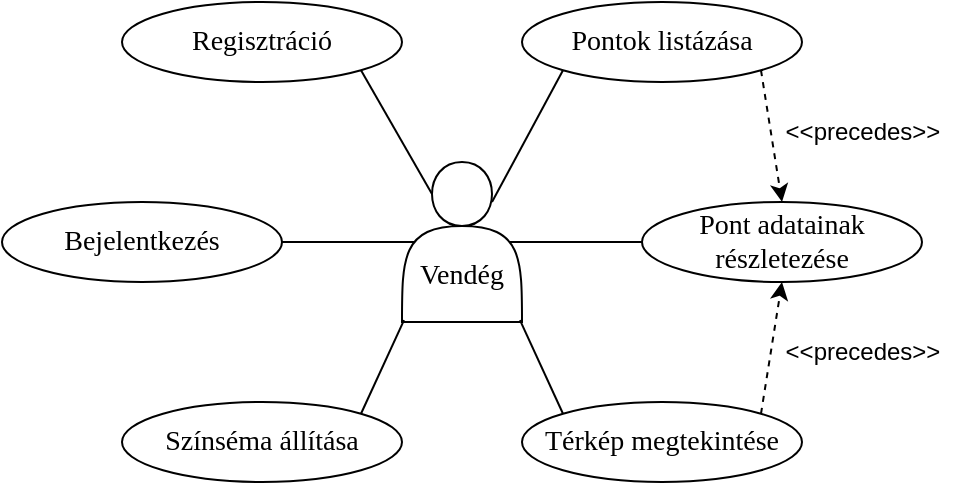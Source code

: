 <mxfile version="24.0.4" type="device">
  <diagram name="1 oldal" id="ZEmaSlT312Er0jaVH2z7">
    <mxGraphModel dx="1434" dy="884" grid="1" gridSize="10" guides="1" tooltips="1" connect="1" arrows="1" fold="1" page="1" pageScale="1" pageWidth="1600" pageHeight="900" math="0" shadow="0">
      <root>
        <mxCell id="0" />
        <mxCell id="1" parent="0" />
        <mxCell id="ISlp1e6x_ZDFkrLWW4SW-1" value="&lt;div style=&quot;font-size: 14px;&quot;&gt;&lt;br style=&quot;font-size: 14px;&quot;&gt;&lt;/div&gt;&lt;div style=&quot;font-size: 14px;&quot;&gt;&lt;br&gt;&lt;/div&gt;Vendég" style="shape=actor;whiteSpace=wrap;html=1;fontFamily=Garamond;fontSize=14;" vertex="1" parent="1">
          <mxGeometry x="200" y="120" width="60" height="80" as="geometry" />
        </mxCell>
        <mxCell id="ISlp1e6x_ZDFkrLWW4SW-14" value="" style="rounded=0;orthogonalLoop=1;jettySize=auto;html=1;exitX=1;exitY=1;exitDx=0;exitDy=0;entryX=0.5;entryY=0;entryDx=0;entryDy=0;endArrow=classic;endFill=1;dashed=1;" edge="1" parent="1" source="ISlp1e6x_ZDFkrLWW4SW-2" target="ISlp1e6x_ZDFkrLWW4SW-3">
          <mxGeometry relative="1" as="geometry" />
        </mxCell>
        <mxCell id="ISlp1e6x_ZDFkrLWW4SW-2" value="Pontok listázása" style="ellipse;whiteSpace=wrap;html=1;fontFamily=Garamond;fontSize=14;" vertex="1" parent="1">
          <mxGeometry x="260" y="40" width="140" height="40" as="geometry" />
        </mxCell>
        <mxCell id="ISlp1e6x_ZDFkrLWW4SW-3" value="Pont adatainak részletezése" style="ellipse;whiteSpace=wrap;html=1;fontFamily=Garamond;fontSize=14;" vertex="1" parent="1">
          <mxGeometry x="320" y="140" width="140" height="40" as="geometry" />
        </mxCell>
        <mxCell id="ISlp1e6x_ZDFkrLWW4SW-15" style="rounded=0;orthogonalLoop=1;jettySize=auto;html=1;exitX=1;exitY=0;exitDx=0;exitDy=0;entryX=0.5;entryY=1;entryDx=0;entryDy=0;endArrow=classic;endFill=1;dashed=1;" edge="1" parent="1" source="ISlp1e6x_ZDFkrLWW4SW-4" target="ISlp1e6x_ZDFkrLWW4SW-3">
          <mxGeometry relative="1" as="geometry" />
        </mxCell>
        <mxCell id="ISlp1e6x_ZDFkrLWW4SW-4" value="Térkép megtekintése" style="ellipse;whiteSpace=wrap;html=1;fontFamily=Garamond;fontSize=14;" vertex="1" parent="1">
          <mxGeometry x="260" y="240" width="140" height="40" as="geometry" />
        </mxCell>
        <mxCell id="ISlp1e6x_ZDFkrLWW4SW-5" value="Színséma állítása" style="ellipse;whiteSpace=wrap;html=1;fontFamily=Garamond;fontSize=14;" vertex="1" parent="1">
          <mxGeometry x="60" y="240" width="140" height="40" as="geometry" />
        </mxCell>
        <mxCell id="ISlp1e6x_ZDFkrLWW4SW-6" value="Bejelentkezés" style="ellipse;whiteSpace=wrap;html=1;fontFamily=Garamond;fontSize=14;" vertex="1" parent="1">
          <mxGeometry y="140" width="140" height="40" as="geometry" />
        </mxCell>
        <mxCell id="ISlp1e6x_ZDFkrLWW4SW-7" value="Regisztráció" style="ellipse;whiteSpace=wrap;html=1;fontFamily=Garamond;fontSize=14;" vertex="1" parent="1">
          <mxGeometry x="60" y="40" width="140" height="40" as="geometry" />
        </mxCell>
        <mxCell id="ISlp1e6x_ZDFkrLWW4SW-8" style="rounded=0;orthogonalLoop=1;jettySize=auto;html=1;exitX=1;exitY=1;exitDx=0;exitDy=0;entryX=0.25;entryY=0.2;entryDx=0;entryDy=0;entryPerimeter=0;endArrow=none;endFill=0;fontFamily=Garamond;fontSize=14;" edge="1" parent="1" source="ISlp1e6x_ZDFkrLWW4SW-7" target="ISlp1e6x_ZDFkrLWW4SW-1">
          <mxGeometry relative="1" as="geometry" />
        </mxCell>
        <mxCell id="ISlp1e6x_ZDFkrLWW4SW-9" style="rounded=0;orthogonalLoop=1;jettySize=auto;html=1;exitX=0;exitY=1;exitDx=0;exitDy=0;entryX=0.75;entryY=0.25;entryDx=0;entryDy=0;entryPerimeter=0;endArrow=none;endFill=0;fontFamily=Garamond;fontSize=14;" edge="1" parent="1" source="ISlp1e6x_ZDFkrLWW4SW-2" target="ISlp1e6x_ZDFkrLWW4SW-1">
          <mxGeometry relative="1" as="geometry" />
        </mxCell>
        <mxCell id="ISlp1e6x_ZDFkrLWW4SW-10" style="rounded=0;orthogonalLoop=1;jettySize=auto;html=1;exitX=1;exitY=0.5;exitDx=0;exitDy=0;entryX=0.1;entryY=0.5;entryDx=0;entryDy=0;entryPerimeter=0;endArrow=none;endFill=0;fontFamily=Garamond;fontSize=14;" edge="1" parent="1" source="ISlp1e6x_ZDFkrLWW4SW-6" target="ISlp1e6x_ZDFkrLWW4SW-1">
          <mxGeometry relative="1" as="geometry" />
        </mxCell>
        <mxCell id="ISlp1e6x_ZDFkrLWW4SW-11" style="rounded=0;orthogonalLoop=1;jettySize=auto;html=1;exitX=0;exitY=0.5;exitDx=0;exitDy=0;entryX=0.9;entryY=0.5;entryDx=0;entryDy=0;entryPerimeter=0;endArrow=none;endFill=0;fontFamily=Garamond;fontSize=14;" edge="1" parent="1" source="ISlp1e6x_ZDFkrLWW4SW-3" target="ISlp1e6x_ZDFkrLWW4SW-1">
          <mxGeometry relative="1" as="geometry" />
        </mxCell>
        <mxCell id="ISlp1e6x_ZDFkrLWW4SW-12" style="rounded=0;orthogonalLoop=1;jettySize=auto;html=1;exitX=1;exitY=0;exitDx=0;exitDy=0;entryX=0.017;entryY=0.988;entryDx=0;entryDy=0;entryPerimeter=0;endArrow=none;endFill=0;fontFamily=Garamond;fontSize=14;" edge="1" parent="1" source="ISlp1e6x_ZDFkrLWW4SW-5" target="ISlp1e6x_ZDFkrLWW4SW-1">
          <mxGeometry relative="1" as="geometry" />
        </mxCell>
        <mxCell id="ISlp1e6x_ZDFkrLWW4SW-13" style="rounded=0;orthogonalLoop=1;jettySize=auto;html=1;exitX=0;exitY=0;exitDx=0;exitDy=0;entryX=0.983;entryY=0.988;entryDx=0;entryDy=0;entryPerimeter=0;endArrow=none;endFill=0;fontFamily=Garamond;fontSize=14;" edge="1" parent="1" source="ISlp1e6x_ZDFkrLWW4SW-4" target="ISlp1e6x_ZDFkrLWW4SW-1">
          <mxGeometry relative="1" as="geometry" />
        </mxCell>
        <mxCell id="ISlp1e6x_ZDFkrLWW4SW-16" value="&amp;lt;&amp;lt;precedes&amp;gt;&amp;gt;" style="text;html=1;align=center;verticalAlign=middle;resizable=0;points=[];autosize=1;strokeColor=none;fillColor=none;" vertex="1" parent="1">
          <mxGeometry x="380" y="90" width="100" height="30" as="geometry" />
        </mxCell>
        <mxCell id="ISlp1e6x_ZDFkrLWW4SW-17" value="&amp;lt;&amp;lt;precedes&amp;gt;&amp;gt;" style="text;html=1;align=center;verticalAlign=middle;resizable=0;points=[];autosize=1;strokeColor=none;fillColor=none;" vertex="1" parent="1">
          <mxGeometry x="380" y="200" width="100" height="30" as="geometry" />
        </mxCell>
      </root>
    </mxGraphModel>
  </diagram>
</mxfile>
